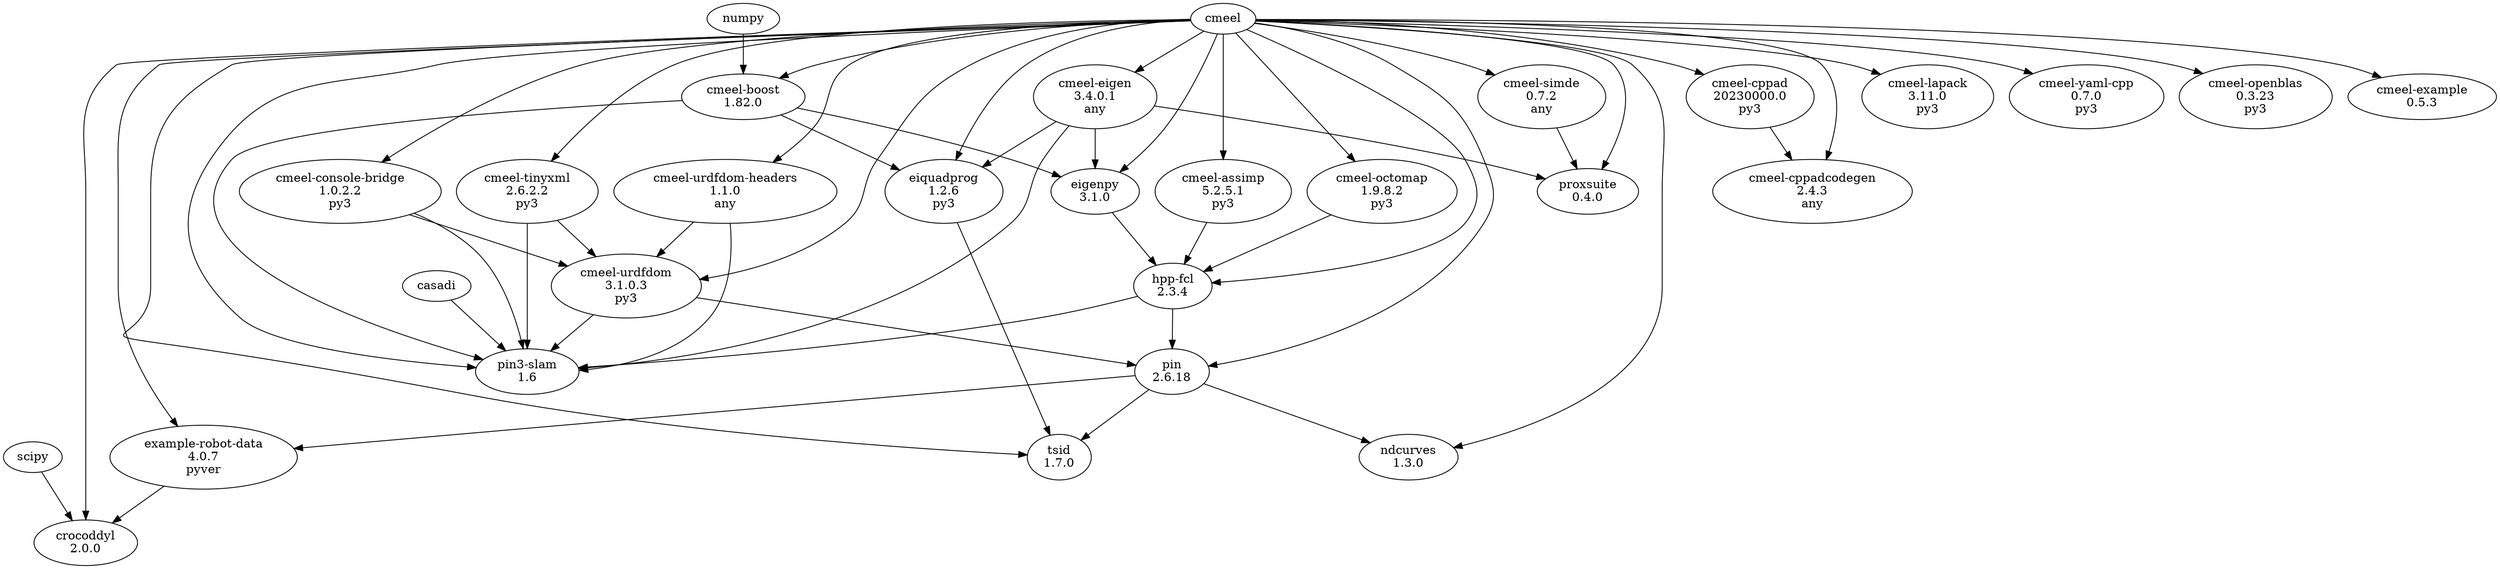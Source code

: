 digraph {
	"cmeel-example" [label="cmeel-example
0.5.3" URL="https://github.com/cmake-wheel/cmeel-example"]
	cmeel -> "cmeel-example"
	"cmeel-boost" [label="cmeel-boost
1.82.0" URL="https://github.com/cmake-wheel/cmeel-boost"]
	cmeel -> "cmeel-boost"
	numpy -> "cmeel-boost"
	"cmeel-eigen" [label="cmeel-eigen
3.4.0.1
any" URL="https://github.com/cmake-wheel/cmeel-eigen"]
	cmeel -> "cmeel-eigen"
	eigenpy [label="eigenpy
3.1.0" URL="https://github.com/cmake-wheel/eigenpy"]
	"cmeel-boost" -> eigenpy
	"cmeel-eigen" -> eigenpy
	cmeel -> eigenpy
	"hpp-fcl" [label="hpp-fcl
2.3.4" URL="https://github.com/cmake-wheel/hpp-fcl"]
	"cmeel-assimp" -> "hpp-fcl"
	"cmeel-octomap" -> "hpp-fcl"
	cmeel -> "hpp-fcl"
	eigenpy -> "hpp-fcl"
	"cmeel-assimp" [label="cmeel-assimp
5.2.5.1
py3" URL="https://github.com/cmake-wheel/cmeel-assimp"]
	cmeel -> "cmeel-assimp"
	"cmeel-octomap" [label="cmeel-octomap
1.9.8.2
py3" URL="https://github.com/cmake-wheel/cmeel-octomap"]
	cmeel -> "cmeel-octomap"
	"cmeel-urdfdom-headers" [label="cmeel-urdfdom-headers
1.1.0
any" URL="https://github.com/cmake-wheel/cmeel-urdfdom-headers"]
	cmeel -> "cmeel-urdfdom-headers"
	"cmeel-urdfdom" [label="cmeel-urdfdom
3.1.0.3
py3" URL="https://github.com/cmake-wheel/cmeel-urdfdom"]
	"cmeel-console-bridge" -> "cmeel-urdfdom"
	"cmeel-tinyxml" -> "cmeel-urdfdom"
	"cmeel-urdfdom-headers" -> "cmeel-urdfdom"
	cmeel -> "cmeel-urdfdom"
	"cmeel-console-bridge" [label="cmeel-console-bridge
1.0.2.2
py3" URL="https://github.com/cmake-wheel/cmeel-console-bridge"]
	cmeel -> "cmeel-console-bridge"
	"cmeel-tinyxml" [label="cmeel-tinyxml
2.6.2.2
py3" URL="https://github.com/cmake-wheel/cmeel-tinyxml"]
	cmeel -> "cmeel-tinyxml"
	pin [label="pin
2.6.18" URL="https://github.com/cmake-wheel/pinocchio"]
	"cmeel-urdfdom" -> pin
	cmeel -> pin
	"hpp-fcl" -> pin
	"example-robot-data" [label="example-robot-data
4.0.7
pyver" URL="https://github.com/cmake-wheel/example-robot-data"]
	cmeel -> "example-robot-data"
	pin -> "example-robot-data"
	tsid [label="tsid
1.7.0" URL="https://github.com/cmake-wheel/tsid"]
	cmeel -> tsid
	eiquadprog -> tsid
	pin -> tsid
	crocoddyl [label="crocoddyl
2.0.0" URL="https://github.com/cmake-wheel/crocoddyl"]
	cmeel -> crocoddyl
	"example-robot-data" -> crocoddyl
	scipy -> crocoddyl
	eiquadprog [label="eiquadprog
1.2.6
py3" URL="https://github.com/cmake-wheel/eiquadprog"]
	"cmeel-boost" -> eiquadprog
	"cmeel-eigen" -> eiquadprog
	cmeel -> eiquadprog
	ndcurves [label="ndcurves
1.3.0" URL="https://github.com/cmake-wheel/ndcurves"]
	cmeel -> ndcurves
	pin -> ndcurves
	"cmeel-cppad" [label="cmeel-cppad
20230000.0
py3" URL="https://github.com/cmake-wheel/cmeel-cppad"]
	cmeel -> "cmeel-cppad"
	"cmeel-cppadcodegen" [label="cmeel-cppadcodegen
2.4.3
any" URL="https://github.com/cmake-wheel/cmeel-cppadcodegen"]
	"cmeel-cppad" -> "cmeel-cppadcodegen"
	cmeel -> "cmeel-cppadcodegen"
	"pin3-slam" [label="pin3-slam
1.6" URL="https://github.com/cmake-wheel/pin3-slam"]
	cmeel -> "pin3-slam"
	"cmeel-boost" -> "pin3-slam"
	"cmeel-console-bridge" -> "pin3-slam"
	"cmeel-eigen" -> "pin3-slam"
	"cmeel-tinyxml" -> "pin3-slam"
	"cmeel-urdfdom" -> "pin3-slam"
	"cmeel-urdfdom-headers" -> "pin3-slam"
	"hpp-fcl" -> "pin3-slam"
	casadi -> "pin3-slam"
	"cmeel-simde" [label="cmeel-simde
0.7.2
any" URL="https://github.com/cmake-wheel/cmeel-simde"]
	cmeel -> "cmeel-simde"
	"cmeel-lapack" [label="cmeel-lapack
3.11.0
py3" URL="https://github.com/cmake-wheel/cmeel-lapack"]
	cmeel -> "cmeel-lapack"
	"cmeel-yaml-cpp" [label="cmeel-yaml-cpp
0.7.0
py3" URL="https://github.com/cmake-wheel/cmeel-yaml-cpp"]
	cmeel -> "cmeel-yaml-cpp"
	"cmeel-openblas" [label="cmeel-openblas
0.3.23
py3" URL="https://github.com/cmake-wheel/cmeel-openblas"]
	cmeel -> "cmeel-openblas"
	proxsuite [label="proxsuite
0.4.0" URL="https://github.com/Simple-Robotics/proxsuite"]
	cmeel -> proxsuite
	"cmeel-eigen" -> proxsuite
	"cmeel-simde" -> proxsuite
}
